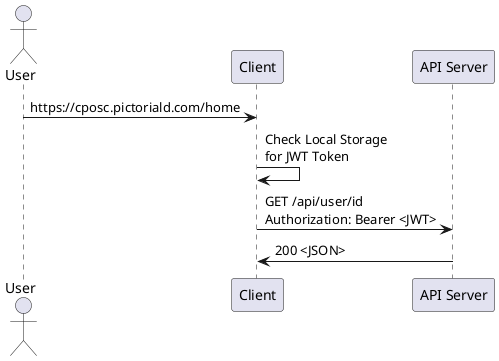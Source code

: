 @startuml

actor User as U
participant Client as C
participant "API Server" as S

U -> C: https://cposc.pictoriald.com/home
C -> C: Check Local Storage\nfor JWT Token
C -> S: GET /api/user/id\nAuthorization: Bearer <JWT>
S -> C: 200 <JSON>

@enduml


@startuml

actor User as U
participant Client as C
participant Auth0 as A


U -> C: https://cposc.pictoriald.com/home
C -> C: Local Storage:\nNo JWT Token
C -> C: Launch Lock Login Form
activate C
U -> C: Enter credentials
C -> A: Authenticate user
A -> C: JWT Token
deactivate C

participant "API Server" as S
C -> S: GET /api/user/id\nAuthorization: Bearer <JWT>
S -> A: GET https://auth0.com/.well-known/jwks.json
A -> S: 200 {keys:[...]}
S -> C: 200 { payload }
@enduml

- Request for /home
- No token so trigger login
- Auth0 calls ack to /login with tokens
- Fetch profile
- Store/Create User